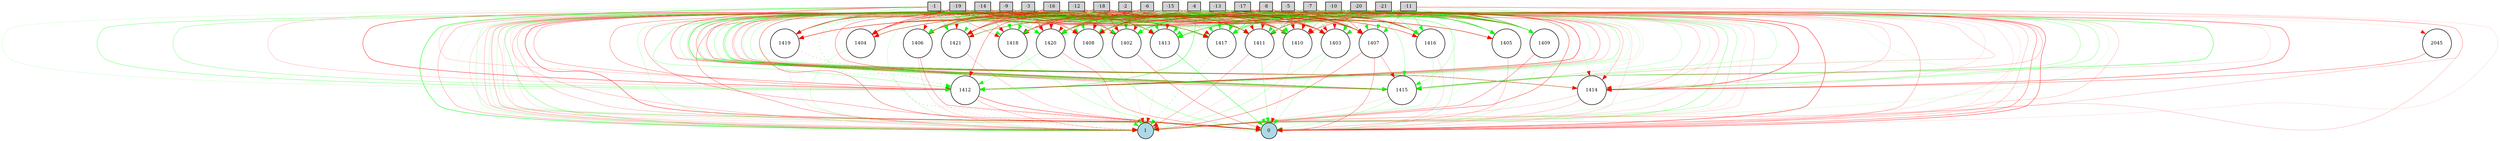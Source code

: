 digraph {
	node [fontsize=9 height=0.2 shape=circle width=0.2]
	-1 [fillcolor=lightgray shape=box style=filled]
	-2 [fillcolor=lightgray shape=box style=filled]
	-3 [fillcolor=lightgray shape=box style=filled]
	-4 [fillcolor=lightgray shape=box style=filled]
	-5 [fillcolor=lightgray shape=box style=filled]
	-6 [fillcolor=lightgray shape=box style=filled]
	-7 [fillcolor=lightgray shape=box style=filled]
	-8 [fillcolor=lightgray shape=box style=filled]
	-9 [fillcolor=lightgray shape=box style=filled]
	-10 [fillcolor=lightgray shape=box style=filled]
	-11 [fillcolor=lightgray shape=box style=filled]
	-12 [fillcolor=lightgray shape=box style=filled]
	-13 [fillcolor=lightgray shape=box style=filled]
	-14 [fillcolor=lightgray shape=box style=filled]
	-15 [fillcolor=lightgray shape=box style=filled]
	-16 [fillcolor=lightgray shape=box style=filled]
	-17 [fillcolor=lightgray shape=box style=filled]
	-18 [fillcolor=lightgray shape=box style=filled]
	-19 [fillcolor=lightgray shape=box style=filled]
	-20 [fillcolor=lightgray shape=box style=filled]
	-21 [fillcolor=lightgray shape=box style=filled]
	0 [fillcolor=lightblue style=filled]
	1 [fillcolor=lightblue style=filled]
	1408 [fillcolor=white style=filled]
	1409 [fillcolor=white style=filled]
	1410 [fillcolor=white style=filled]
	1411 [fillcolor=white style=filled]
	1412 [fillcolor=white style=filled]
	1413 [fillcolor=white style=filled]
	1414 [fillcolor=white style=filled]
	1415 [fillcolor=white style=filled]
	1416 [fillcolor=white style=filled]
	1417 [fillcolor=white style=filled]
	1418 [fillcolor=white style=filled]
	1419 [fillcolor=white style=filled]
	1420 [fillcolor=white style=filled]
	1421 [fillcolor=white style=filled]
	2045 [fillcolor=white style=filled]
	1402 [fillcolor=white style=filled]
	1403 [fillcolor=white style=filled]
	1404 [fillcolor=white style=filled]
	1405 [fillcolor=white style=filled]
	1406 [fillcolor=white style=filled]
	1407 [fillcolor=white style=filled]
	-1 -> 1402 [color=green penwidth=0.1460856585675352 style=solid]
	-1 -> 1403 [color=green penwidth=0.20074859669048234 style=solid]
	-1 -> 1404 [color=red penwidth=0.17545739274876723 style=dotted]
	-1 -> 1406 [color=red penwidth=0.3382634258870145 style=solid]
	-1 -> 1407 [color=red penwidth=0.28544954536885214 style=solid]
	-1 -> 1408 [color=green penwidth=0.4125626488133646 style=solid]
	-1 -> 1410 [color=green penwidth=0.14309158892523044 style=solid]
	-1 -> 1411 [color=green penwidth=0.6662777010940217 style=solid]
	-1 -> 1412 [color=green penwidth=0.1555817406855778 style=solid]
	-1 -> 1413 [color=green penwidth=0.3546281291301788 style=solid]
	-1 -> 1414 [color=red penwidth=0.2112093713605533 style=solid]
	-1 -> 1415 [color=red penwidth=0.5288983360519512 style=solid]
	-1 -> 1416 [color=red penwidth=0.3134155638028441 style=solid]
	-1 -> 1417 [color=green penwidth=0.671866480721605 style=solid]
	-1 -> 1418 [color=red penwidth=0.365386762998138 style=solid]
	-1 -> 1419 [color=green penwidth=0.38355781364525243 style=solid]
	-1 -> 1420 [color=green penwidth=0.3194458347994652 style=solid]
	-1 -> 1421 [color=green penwidth=0.44990444484241665 style=solid]
	-2 -> 1402 [color=green penwidth=0.5145409728798541 style=solid]
	-2 -> 1403 [color=red penwidth=0.22170182504871974 style=solid]
	-2 -> 1404 [color=red penwidth=0.11890189380578847 style=solid]
	-2 -> 1405 [color=green penwidth=0.26368265094251786 style=solid]
	-2 -> 1406 [color=green penwidth=0.4525283995186409 style=solid]
	-2 -> 1407 [color=red penwidth=0.21003642966165387 style=solid]
	-2 -> 1408 [color=green penwidth=0.13696998871382873 style=solid]
	-2 -> 1409 [color=red penwidth=0.2539147047729653 style=solid]
	-2 -> 1410 [color=red penwidth=0.12674058738668637 style=solid]
	-2 -> 1411 [color=red penwidth=0.47151829644827237 style=solid]
	-2 -> 1412 [color=green penwidth=0.3544828299110736 style=solid]
	-2 -> 1413 [color=green penwidth=0.23851583223228065 style=dotted]
	-2 -> 1414 [color=green penwidth=0.2776653322205364 style=solid]
	-2 -> 1415 [color=green penwidth=0.2519381126861605 style=solid]
	-2 -> 1416 [color=red penwidth=0.35341045629330137 style=solid]
	-2 -> 1417 [color=green penwidth=0.27440168774641527 style=dotted]
	-2 -> 1418 [color=red penwidth=0.1261390442814014 style=solid]
	-2 -> 1419 [color=red penwidth=0.30253249018258543 style=solid]
	-2 -> 1420 [color=green penwidth=0.1943018328028031 style=solid]
	-2 -> 1421 [color=green penwidth=0.5030631554811832 style=solid]
	-3 -> 1402 [color=red penwidth=0.26812056679071106 style=solid]
	-3 -> 1403 [color=red penwidth=0.2120537238984142 style=solid]
	-3 -> 1404 [color=green penwidth=0.12316020711888348 style=solid]
	-3 -> 1405 [color=green penwidth=0.6303367479111276 style=solid]
	-3 -> 1406 [color=green penwidth=0.10663346056168325 style=solid]
	-3 -> 1407 [color=green penwidth=0.4877012874035419 style=solid]
	-3 -> 1408 [color=red penwidth=0.1953923086550014 style=solid]
	-3 -> 1409 [color=green penwidth=0.4014504192723338 style=solid]
	-3 -> 1410 [color=red penwidth=0.3022229338363672 style=solid]
	-3 -> 1411 [color=red penwidth=0.2310818964536013 style=solid]
	-3 -> 1412 [color=red penwidth=0.6600163584238912 style=solid]
	-3 -> 1413 [color=green penwidth=0.26871180479479784 style=solid]
	-3 -> 1414 [color=green penwidth=0.5896512633488269 style=solid]
	-3 -> 1415 [color=red penwidth=0.5386893038967039 style=solid]
	-3 -> 1416 [color=green penwidth=0.25713154822758066 style=solid]
	-3 -> 1417 [color=red penwidth=0.5264562901350519 style=solid]
	-3 -> 1418 [color=green penwidth=0.5491887300053434 style=solid]
	-3 -> 1419 [color=red penwidth=0.18233227102570732 style=solid]
	-3 -> 1420 [color=red penwidth=0.5771903935072331 style=solid]
	-3 -> 1421 [color=red penwidth=0.2984685834285754 style=solid]
	-4 -> 1402 [color=green penwidth=0.262901624607801 style=solid]
	-4 -> 1403 [color=green penwidth=0.512344661141656 style=solid]
	-4 -> 1404 [color=red penwidth=0.20812424441564986 style=solid]
	-4 -> 1405 [color=red penwidth=0.10473500560686144 style=solid]
	-4 -> 1406 [color=red penwidth=0.2774706792920262 style=solid]
	-4 -> 1407 [color=green penwidth=0.3102642499854934 style=solid]
	-4 -> 1408 [color=green penwidth=0.3120744501595145 style=solid]
	-4 -> 1409 [color=red penwidth=0.15814659759398575 style=solid]
	-4 -> 1410 [color=red penwidth=0.19878937989997103 style=solid]
	-4 -> 1411 [color=red penwidth=0.29242677577493603 style=solid]
	-4 -> 1412 [color=green penwidth=0.6025758095609027 style=solid]
	-4 -> 1413 [color=green penwidth=0.365024947547011 style=solid]
	-4 -> 1414 [color=red penwidth=0.3062813362482568 style=solid]
	-4 -> 1415 [color=green penwidth=0.3158356763981607 style=solid]
	-4 -> 1416 [color=green penwidth=0.5167421830311134 style=solid]
	-4 -> 1417 [color=green penwidth=0.24928320853084107 style=solid]
	-4 -> 1418 [color=red penwidth=0.32935937149207467 style=solid]
	-4 -> 1419 [color=red penwidth=0.25032722827535514 style=solid]
	-4 -> 1420 [color=green penwidth=0.4658007668985913 style=solid]
	-4 -> 1421 [color=green penwidth=0.41572487491425014 style=solid]
	-5 -> 1402 [color=green penwidth=0.45114651489150215 style=solid]
	-5 -> 1403 [color=green penwidth=0.16070535480283282 style=solid]
	-5 -> 1404 [color=green penwidth=0.27112379071369486 style=solid]
	-5 -> 1405 [color=green penwidth=0.36470112806993493 style=solid]
	-5 -> 1406 [color=red penwidth=0.3565355123473425 style=solid]
	-5 -> 1407 [color=red penwidth=0.1656100663618033 style=solid]
	-5 -> 1408 [color=green penwidth=0.17725539222917586 style=solid]
	-5 -> 1409 [color=red penwidth=0.593462415946858 style=solid]
	-5 -> 1410 [color=red penwidth=0.4944365426323959 style=solid]
	-5 -> 1411 [color=green penwidth=0.2875421383279581 style=solid]
	-5 -> 1412 [color=green penwidth=0.2139272035462494 style=solid]
	-5 -> 1413 [color=green penwidth=0.10661068187981025 style=solid]
	-5 -> 1414 [color=red penwidth=0.2468490385480315 style=solid]
	-5 -> 1415 [color=green penwidth=0.262318324270295 style=solid]
	-5 -> 1416 [color=red penwidth=0.6258450665506615 style=solid]
	-5 -> 1417 [color=green penwidth=0.34029097802013136 style=solid]
	-5 -> 1418 [color=red penwidth=0.14426628092725666 style=solid]
	-5 -> 1419 [color=red penwidth=0.1478108707281759 style=solid]
	-5 -> 1420 [color=green penwidth=0.4701830183093241 style=solid]
	-5 -> 1421 [color=red penwidth=0.3843474233719686 style=solid]
	-6 -> 1402 [color=red penwidth=0.2543139352215963 style=solid]
	-6 -> 1403 [color=red penwidth=0.42356162592951974 style=solid]
	-6 -> 1404 [color=red penwidth=0.2978086483104885 style=solid]
	-6 -> 1405 [color=green penwidth=0.13574186817660772 style=solid]
	-6 -> 1406 [color=green penwidth=0.14650402713355506 style=solid]
	-6 -> 1407 [color=green penwidth=0.19007051713011403 style=solid]
	-6 -> 1408 [color=green penwidth=0.2221860248008311 style=solid]
	-6 -> 1409 [color=green penwidth=0.42577677653718315 style=solid]
	-6 -> 1410 [color=green penwidth=0.21026742374027285 style=solid]
	-6 -> 1411 [color=green penwidth=0.2241265597659436 style=solid]
	-6 -> 1412 [color=green penwidth=0.6348299548537368 style=dotted]
	-6 -> 1413 [color=green penwidth=0.20403611384455703 style=solid]
	-6 -> 1415 [color=red penwidth=0.5143578983425603 style=solid]
	-6 -> 1416 [color=red penwidth=0.2463667764881595 style=solid]
	-6 -> 1417 [color=green penwidth=0.11152989634188824 style=solid]
	-6 -> 1418 [color=green penwidth=0.156110656245792 style=solid]
	-6 -> 1419 [color=green penwidth=0.19508755708677267 style=solid]
	-6 -> 1420 [color=red penwidth=0.8119912732596647 style=solid]
	-6 -> 1421 [color=red penwidth=0.4913900499171503 style=solid]
	-7 -> 1402 [color=green penwidth=0.4226952531695306 style=solid]
	-7 -> 1403 [color=red penwidth=0.24414030983983812 style=solid]
	-7 -> 1404 [color=red penwidth=0.14930096241542887 style=solid]
	-7 -> 1405 [color=green penwidth=0.27036200575644137 style=solid]
	-7 -> 1406 [color=green penwidth=0.14495066409805799 style=solid]
	-7 -> 1407 [color=red penwidth=0.30064207103514284 style=solid]
	-7 -> 1408 [color=red penwidth=0.20117779010052167 style=solid]
	-7 -> 1409 [color=green penwidth=0.19160428075974645 style=solid]
	-7 -> 1410 [color=red penwidth=0.4256938778557001 style=solid]
	-7 -> 1411 [color=red penwidth=0.4720508512578645 style=solid]
	-7 -> 1412 [color=red penwidth=0.4445877043839279 style=solid]
	-7 -> 1413 [color=green penwidth=0.1271164714274617 style=solid]
	-7 -> 1414 [color=red penwidth=0.15087308900931792 style=solid]
	-7 -> 1415 [color=green penwidth=0.10387301533955805 style=solid]
	-7 -> 1416 [color=red penwidth=0.41124235624875516 style=solid]
	-7 -> 1417 [color=green penwidth=0.20746007223326685 style=solid]
	-7 -> 1418 [color=red penwidth=0.36923700684403715 style=solid]
	-7 -> 1419 [color=green penwidth=0.15976624739003792 style=solid]
	-7 -> 1420 [color=red penwidth=0.10456309610576933 style=solid]
	-7 -> 1421 [color=green penwidth=0.24963077496397046 style=solid]
	-8 -> 1402 [color=red penwidth=0.20684925116196468 style=solid]
	-8 -> 1403 [color=green penwidth=0.1605092584839795 style=solid]
	-8 -> 1404 [color=green penwidth=0.4593942864893428 style=solid]
	-8 -> 1405 [color=green penwidth=0.4547183936026906 style=solid]
	-8 -> 1406 [color=red penwidth=0.7134891147568649 style=solid]
	-8 -> 1407 [color=red penwidth=0.5287604275231896 style=solid]
	-8 -> 1408 [color=green penwidth=0.11744891628047727 style=solid]
	-8 -> 1409 [color=red penwidth=0.59717951460622 style=solid]
	-8 -> 1410 [color=green penwidth=0.32517740220622915 style=solid]
	-8 -> 1411 [color=red penwidth=0.13826085905773483 style=solid]
	-8 -> 1412 [color=red penwidth=0.7538116165881781 style=solid]
	-8 -> 1413 [color=green penwidth=0.3095564231221182 style=solid]
	-8 -> 1414 [color=red penwidth=0.7236573824727791 style=solid]
	-8 -> 1415 [color=green penwidth=0.23314457166838395 style=solid]
	-8 -> 1416 [color=green penwidth=0.3265849458271899 style=solid]
	-8 -> 1417 [color=green penwidth=0.7145579025550558 style=solid]
	-8 -> 1418 [color=red penwidth=0.13895442161015586 style=solid]
	-8 -> 1419 [color=red penwidth=0.33981078268415976 style=solid]
	-8 -> 1420 [color=red penwidth=0.15624940119482036 style=solid]
	-8 -> 1421 [color=red penwidth=0.5869397887344935 style=dotted]
	-9 -> 1402 [color=green penwidth=0.2013113878772234 style=solid]
	-9 -> 1403 [color=green penwidth=0.34199975775930613 style=solid]
	-9 -> 1404 [color=red penwidth=0.23079064539851266 style=solid]
	-9 -> 1405 [color=green penwidth=0.258581585085216 style=solid]
	-9 -> 1406 [color=red penwidth=0.21994956893740802 style=solid]
	-9 -> 1407 [color=red penwidth=0.2926272483222663 style=solid]
	-9 -> 1408 [color=red penwidth=0.2599466150963585 style=solid]
	-9 -> 1409 [color=green penwidth=0.2246606029149511 style=solid]
	-9 -> 1410 [color=green penwidth=0.34423022726610275 style=solid]
	-9 -> 1411 [color=red penwidth=0.5923109931487244 style=solid]
	-9 -> 1412 [color=red penwidth=0.22602760699417732 style=solid]
	-9 -> 1413 [color=green penwidth=0.4488085457281026 style=solid]
	-9 -> 1414 [color=green penwidth=0.34675159162934555 style=solid]
	-9 -> 1415 [color=green penwidth=0.26974388236662783 style=solid]
	-9 -> 1416 [color=green penwidth=0.10085345749526553 style=solid]
	-9 -> 1417 [color=red penwidth=0.20226839834969834 style=solid]
	-9 -> 1418 [color=green penwidth=0.34526190389459704 style=solid]
	-9 -> 1419 [color=green penwidth=0.518134617403704 style=solid]
	-9 -> 1420 [color=green penwidth=0.28151791697228956 style=solid]
	-9 -> 1421 [color=red penwidth=0.14997915861775307 style=solid]
	-10 -> 1402 [color=green penwidth=0.20530174506179424 style=solid]
	-10 -> 1403 [color=red penwidth=0.13464856088513946 style=solid]
	-10 -> 1404 [color=red penwidth=0.33037449796421714 style=solid]
	-10 -> 1405 [color=green penwidth=0.2700261453216467 style=solid]
	-10 -> 1406 [color=green penwidth=0.25392227743600687 style=solid]
	-10 -> 1407 [color=red penwidth=0.47307244380755675 style=solid]
	-10 -> 1408 [color=green penwidth=0.4687383356811705 style=solid]
	-10 -> 1409 [color=green penwidth=0.3848081949035992 style=solid]
	-10 -> 1410 [color=red penwidth=0.33495604519534866 style=solid]
	-10 -> 1411 [color=red penwidth=0.9085119024901438 style=dotted]
	-10 -> 1412 [color=red penwidth=0.2531555390788248 style=solid]
	-10 -> 1413 [color=green penwidth=0.519525215032431 style=solid]
	-10 -> 1414 [color=green penwidth=0.34266887513699895 style=solid]
	-10 -> 1415 [color=red penwidth=0.23006019160705396 style=solid]
	-10 -> 1416 [color=red penwidth=0.3254357894022389 style=solid]
	-10 -> 1417 [color=green penwidth=0.20319916206625283 style=solid]
	-10 -> 1418 [color=red penwidth=0.11586550289830495 style=solid]
	-10 -> 1419 [color=red penwidth=0.17949615415004583 style=solid]
	-10 -> 1420 [color=green penwidth=0.37565633990828406 style=solid]
	-10 -> 1421 [color=green penwidth=0.24153982012870692 style=solid]
	-11 -> 1402 [color=green penwidth=0.12001877439802133 style=solid]
	-11 -> 1403 [color=red penwidth=0.15580119799721548 style=solid]
	-11 -> 1404 [color=red penwidth=0.47209440466043495 style=solid]
	-11 -> 1405 [color=green penwidth=0.2982788319601345 style=solid]
	-11 -> 1406 [color=green penwidth=0.24643788350686888 style=solid]
	-11 -> 1407 [color=green penwidth=0.49125093361743144 style=solid]
	-11 -> 1408 [color=green penwidth=0.24553849634514255 style=solid]
	-11 -> 1409 [color=red penwidth=0.1181558661643838 style=solid]
	-11 -> 1410 [color=red penwidth=0.30427220799729493 style=solid]
	-11 -> 1411 [color=green penwidth=0.3841853209382732 style=solid]
	-11 -> 1412 [color=green penwidth=0.2126131265397631 style=solid]
	-11 -> 1413 [color=green penwidth=0.13381972557871372 style=solid]
	-11 -> 1414 [color=green penwidth=0.11991457456619632 style=dotted]
	-11 -> 1415 [color=red penwidth=0.1654611269506273 style=solid]
	-11 -> 1416 [color=green penwidth=0.5626939620421803 style=solid]
	-11 -> 1417 [color=green penwidth=0.36807983451535253 style=dotted]
	-11 -> 1418 [color=green penwidth=0.2925643337665032 style=solid]
	-11 -> 1419 [color=green penwidth=0.2918401624323297 style=solid]
	-11 -> 1420 [color=red penwidth=0.5489911888372833 style=solid]
	-11 -> 1421 [color=red penwidth=0.40807716875892563 style=solid]
	-12 -> 1402 [color=red penwidth=0.5424294413907509 style=solid]
	-12 -> 1403 [color=red penwidth=0.31324962334117024 style=solid]
	-12 -> 1404 [color=red penwidth=0.15903581712207004 style=solid]
	-12 -> 1405 [color=red penwidth=0.18909261902266153 style=solid]
	-12 -> 1406 [color=green penwidth=0.39235449599809147 style=solid]
	-12 -> 1407 [color=red penwidth=0.7953267270437567 style=solid]
	-12 -> 1408 [color=green penwidth=0.3155642248016447 style=solid]
	-12 -> 1409 [color=red penwidth=0.5129474853131653 style=solid]
	-12 -> 1410 [color=red penwidth=0.21594866605719887 style=solid]
	-12 -> 1411 [color=red penwidth=0.2675293864413192 style=solid]
	-12 -> 1412 [color=red penwidth=0.3921719888789329 style=solid]
	-12 -> 1413 [color=green penwidth=0.3491199243703855 style=solid]
	-12 -> 1414 [color=red penwidth=0.3294317833271758 style=solid]
	-12 -> 1415 [color=green penwidth=0.5352026234901388 style=solid]
	-12 -> 1416 [color=red penwidth=0.11088782053783286 style=solid]
	-12 -> 1417 [color=green penwidth=0.5482473277234654 style=solid]
	-12 -> 1418 [color=red penwidth=0.7145455468328253 style=dotted]
	-12 -> 1419 [color=green penwidth=0.4843458009949746 style=solid]
	-12 -> 1420 [color=red penwidth=0.18543666737468273 style=solid]
	-12 -> 1421 [color=green penwidth=0.21871857074743084 style=solid]
	-13 -> 1402 [color=green penwidth=0.13437433517535752 style=solid]
	-13 -> 1403 [color=green penwidth=0.17529702017550292 style=solid]
	-13 -> 1404 [color=green penwidth=0.46555798120798175 style=solid]
	-13 -> 1405 [color=green penwidth=0.26636240433371916 style=dotted]
	-13 -> 1406 [color=green penwidth=0.20642373410217035 style=solid]
	-13 -> 1407 [color=green penwidth=0.737938131285934 style=solid]
	-13 -> 1408 [color=green penwidth=0.5683907539820039 style=solid]
	-13 -> 1409 [color=red penwidth=0.38623846885953406 style=solid]
	-13 -> 1410 [color=red penwidth=0.573809098311738 style=solid]
	-13 -> 1411 [color=red penwidth=0.1511159175089432 style=solid]
	-13 -> 1413 [color=green penwidth=0.2449598904055472 style=solid]
	-13 -> 1414 [color=red penwidth=0.2607325870544197 style=solid]
	-13 -> 1415 [color=green penwidth=0.14106225441132436 style=solid]
	-13 -> 1416 [color=red penwidth=0.4299368047894746 style=solid]
	-13 -> 1417 [color=green penwidth=0.1994304908232289 style=solid]
	-13 -> 1418 [color=red penwidth=0.1538256900822339 style=solid]
	-13 -> 1419 [color=green penwidth=0.4903117678840119 style=solid]
	-13 -> 1420 [color=green penwidth=0.13285446913988094 style=solid]
	-13 -> 1421 [color=red penwidth=0.25776319313691987 style=solid]
	-14 -> 1402 [color=green penwidth=0.14509039891454995 style=solid]
	-14 -> 1403 [color=red penwidth=0.5093730061888759 style=solid]
	-14 -> 1404 [color=red penwidth=0.11285927701119361 style=solid]
	-14 -> 1405 [color=red penwidth=0.5532995971696336 style=solid]
	-14 -> 1406 [color=red penwidth=0.3439344989127196 style=solid]
	-14 -> 1407 [color=red penwidth=0.4586080302599215 style=solid]
	-14 -> 1408 [color=green penwidth=0.1117709417834783 style=solid]
	-14 -> 1409 [color=green penwidth=0.8554101349958173 style=solid]
	-14 -> 1410 [color=red penwidth=0.36238492201185246 style=solid]
	-14 -> 1411 [color=red penwidth=0.43189901000476083 style=solid]
	-14 -> 1412 [color=green penwidth=0.37789303252027984 style=solid]
	-14 -> 1413 [color=red penwidth=0.1207936872116323 style=solid]
	-14 -> 1414 [color=green penwidth=0.1849299032857875 style=solid]
	-14 -> 1415 [color=green penwidth=0.9102031875725555 style=solid]
	-14 -> 1416 [color=green penwidth=0.2544061181244982 style=solid]
	-14 -> 1417 [color=red penwidth=0.19481672417020404 style=solid]
	-14 -> 1418 [color=red penwidth=0.4696204901454373 style=solid]
	-14 -> 1419 [color=red penwidth=0.270884622060129 style=solid]
	-14 -> 1420 [color=green penwidth=0.2612134360566507 style=solid]
	-14 -> 1421 [color=green penwidth=0.250129758781822 style=solid]
	-15 -> 1402 [color=green penwidth=0.2143552451301995 style=solid]
	-15 -> 1403 [color=red penwidth=0.3772455717583544 style=solid]
	-15 -> 1404 [color=green penwidth=0.119074488753937 style=solid]
	-15 -> 1405 [color=green penwidth=0.252552822095811 style=solid]
	-15 -> 1406 [color=green penwidth=0.22832291967887888 style=solid]
	-15 -> 1407 [color=red penwidth=0.1918509693501162 style=solid]
	-15 -> 1408 [color=red penwidth=0.5648603305552978 style=solid]
	-15 -> 1409 [color=green penwidth=0.28482702093303935 style=solid]
	-15 -> 1410 [color=red penwidth=0.2106959273890913 style=solid]
	-15 -> 1411 [color=green penwidth=0.3620798616306059 style=solid]
	-15 -> 1412 [color=red penwidth=0.5474620896244999 style=solid]
	-15 -> 1413 [color=red penwidth=0.17957085141219145 style=dotted]
	-15 -> 1414 [color=red penwidth=0.10898847695438026 style=solid]
	-15 -> 1415 [color=green penwidth=0.3479623534801076 style=solid]
	-15 -> 1416 [color=green penwidth=0.2868449648903212 style=solid]
	-15 -> 1417 [color=red penwidth=0.26167049120740726 style=solid]
	-15 -> 1418 [color=red penwidth=0.20274207975457054 style=solid]
	-15 -> 1419 [color=red penwidth=0.30854238703779596 style=solid]
	-15 -> 1420 [color=green penwidth=0.1055348144319055 style=solid]
	-15 -> 1421 [color=green penwidth=0.31076973311203104 style=solid]
	-16 -> 1402 [color=red penwidth=0.3604447077410583 style=solid]
	-16 -> 1403 [color=red penwidth=0.13903975714830186 style=solid]
	-16 -> 1404 [color=red penwidth=0.19229264984565272 style=dotted]
	-16 -> 1405 [color=green penwidth=0.3518580710500836 style=solid]
	-16 -> 1406 [color=red penwidth=0.7793227097675804 style=solid]
	-16 -> 1407 [color=red penwidth=0.11803615295438957 style=solid]
	-16 -> 1408 [color=green penwidth=0.3720086669372933 style=dotted]
	-16 -> 1409 [color=green penwidth=0.18257157405330504 style=solid]
	-16 -> 1410 [color=red penwidth=0.4006536182754119 style=solid]
	-16 -> 1411 [color=green penwidth=0.4720636466540922 style=solid]
	-16 -> 1412 [color=red penwidth=0.21357150408088738 style=solid]
	-16 -> 1413 [color=red penwidth=0.12651179976139995 style=solid]
	-16 -> 1414 [color=red penwidth=0.3649535504454443 style=solid]
	-16 -> 1415 [color=green penwidth=0.10270209767650773 style=solid]
	-16 -> 1416 [color=red penwidth=0.1368620341710894 style=solid]
	-16 -> 1417 [color=green penwidth=0.18898653262380888 style=solid]
	-16 -> 1418 [color=red penwidth=0.1317091576428375 style=solid]
	-16 -> 1419 [color=red penwidth=0.18266102775829762 style=solid]
	-16 -> 1420 [color=red penwidth=0.5972167530753854 style=dotted]
	-16 -> 1421 [color=red penwidth=0.74946876077503 style=solid]
	-17 -> 1402 [color=green penwidth=0.2170467686312252 style=solid]
	-17 -> 1403 [color=red penwidth=0.3137290298882003 style=solid]
	-17 -> 1404 [color=green penwidth=0.23683037732598056 style=solid]
	-17 -> 1405 [color=red penwidth=0.20917340421913128 style=solid]
	-17 -> 1406 [color=green penwidth=0.21249587761521033 style=solid]
	-17 -> 1407 [color=red penwidth=0.2399903116345594 style=solid]
	-17 -> 1408 [color=green penwidth=0.6545876234689189 style=solid]
	-17 -> 1409 [color=green penwidth=0.2305484421362547 style=solid]
	-17 -> 1410 [color=red penwidth=0.19924402497333135 style=solid]
	-17 -> 1411 [color=red penwidth=0.17760298445694805 style=solid]
	-17 -> 1412 [color=green penwidth=0.2061648742454825 style=dotted]
	-17 -> 1413 [color=green penwidth=0.18626355188731236 style=solid]
	-17 -> 1414 [color=red penwidth=0.15691850227734172 style=solid]
	-17 -> 1415 [color=red penwidth=0.10288381189075607 style=solid]
	-17 -> 1416 [color=red penwidth=0.36314735071950344 style=solid]
	-17 -> 1417 [color=green penwidth=0.16769296839485293 style=solid]
	-17 -> 1418 [color=red penwidth=0.2501204864221941 style=solid]
	-17 -> 1419 [color=red penwidth=0.7029051525394006 style=solid]
	-17 -> 1420 [color=green penwidth=0.5048298686025694 style=solid]
	-17 -> 1421 [color=green penwidth=0.10297463298076226 style=solid]
	-18 -> 1402 [color=red penwidth=0.5434761701380213 style=solid]
	-18 -> 1403 [color=red penwidth=0.9304790558491121 style=solid]
	-18 -> 1404 [color=red penwidth=0.66605468993947 style=dotted]
	-18 -> 1405 [color=red penwidth=0.41649598425887335 style=solid]
	-18 -> 1406 [color=green penwidth=0.11742858169542843 style=solid]
	-18 -> 1407 [color=red penwidth=0.11964966538150187 style=dotted]
	-18 -> 1408 [color=red penwidth=0.5112051104500955 style=solid]
	-18 -> 1409 [color=red penwidth=0.2822917520368673 style=solid]
	-18 -> 1410 [color=red penwidth=0.1293417790248681 style=solid]
	-18 -> 1411 [color=red penwidth=0.23453690146117318 style=solid]
	-18 -> 1412 [color=red penwidth=0.43286724650022446 style=solid]
	-18 -> 1413 [color=red penwidth=0.21356609464938958 style=solid]
	-18 -> 1414 [color=green penwidth=0.2963213962502208 style=solid]
	-18 -> 1415 [color=red penwidth=0.33810780100622645 style=solid]
	-18 -> 1416 [color=red penwidth=0.1901123443990213 style=solid]
	-18 -> 1417 [color=red penwidth=0.16175525547372788 style=solid]
	-18 -> 1418 [color=red penwidth=0.3745323106052705 style=solid]
	-18 -> 1419 [color=red penwidth=0.10606773679781306 style=solid]
	-18 -> 1420 [color=green penwidth=0.25745433200489753 style=solid]
	-18 -> 1421 [color=red penwidth=0.30073892121746054 style=solid]
	-19 -> 1402 [color=green penwidth=0.13005749546514758 style=solid]
	-19 -> 1403 [color=red penwidth=0.5262449822875218 style=solid]
	-19 -> 1404 [color=red penwidth=0.7908760708420975 style=solid]
	-19 -> 1405 [color=red penwidth=0.4960056094865609 style=solid]
	-19 -> 1406 [color=green penwidth=0.164085133599017 style=solid]
	-19 -> 1407 [color=red penwidth=0.11264341139852545 style=solid]
	-19 -> 1408 [color=red penwidth=0.3650803767677643 style=solid]
	-19 -> 1409 [color=green penwidth=0.5885861258798385 style=solid]
	-19 -> 1410 [color=green penwidth=0.42142492906452445 style=solid]
	-19 -> 1411 [color=red penwidth=0.3522708275380667 style=solid]
	-19 -> 1412 [color=green penwidth=0.426104348160825 style=solid]
	-19 -> 1413 [color=red penwidth=0.3123708890434116 style=solid]
	-19 -> 1414 [color=red penwidth=0.43790454713204263 style=solid]
	-19 -> 1415 [color=green penwidth=0.2631279549675759 style=solid]
	-19 -> 1416 [color=red penwidth=0.4085869591432215 style=solid]
	-19 -> 1417 [color=red penwidth=0.5263869217079871 style=dotted]
	-19 -> 1418 [color=green penwidth=0.12897866605860195 style=solid]
	-19 -> 1419 [color=red penwidth=0.716840847117972 style=solid]
	-19 -> 1420 [color=green penwidth=0.263286154473292 style=solid]
	-19 -> 1421 [color=red penwidth=0.10267977662277351 style=solid]
	-20 -> 1402 [color=green penwidth=0.2676322779821151 style=solid]
	-20 -> 1403 [color=green penwidth=0.5753530700963305 style=solid]
	-20 -> 1404 [color=red penwidth=0.3596436006055227 style=solid]
	-20 -> 1405 [color=green penwidth=0.42043083255836233 style=solid]
	-20 -> 1406 [color=green penwidth=0.16442089959132283 style=solid]
	-20 -> 1407 [color=green penwidth=0.4457699515595629 style=solid]
	-20 -> 1408 [color=red penwidth=0.37926858526776785 style=solid]
	-20 -> 1409 [color=green penwidth=0.37051311923465047 style=solid]
	-20 -> 1410 [color=green penwidth=0.4175920978649019 style=solid]
	-20 -> 1411 [color=red penwidth=0.49232668147272907 style=solid]
	-20 -> 1412 [color=green penwidth=0.3917668081652155 style=solid]
	-20 -> 1413 [color=red penwidth=0.31184567824719434 style=solid]
	-20 -> 1414 [color=green penwidth=0.3629822877690754 style=solid]
	-20 -> 1415 [color=red penwidth=0.28595806534934115 style=solid]
	-20 -> 1416 [color=green penwidth=0.20659870725354873 style=solid]
	-20 -> 1417 [color=green penwidth=0.40267755940408 style=solid]
	-20 -> 1418 [color=red penwidth=0.49827385522704415 style=solid]
	-20 -> 1419 [color=red penwidth=0.2511781167902314 style=solid]
	-20 -> 1420 [color=red penwidth=0.2512286432854905 style=solid]
	-20 -> 1421 [color=green penwidth=0.49012714193562434 style=solid]
	-21 -> 1402 [color=green penwidth=0.37269278334857603 style=solid]
	-21 -> 1403 [color=green penwidth=0.2020100392779498 style=solid]
	-21 -> 1404 [color=red penwidth=0.3856114122541734 style=solid]
	-21 -> 1405 [color=green penwidth=0.3310080007402 style=solid]
	-21 -> 1406 [color=green penwidth=0.11972083326734022 style=solid]
	-21 -> 1407 [color=green penwidth=0.1893430848569732 style=solid]
	-21 -> 1408 [color=red penwidth=0.11167942401020264 style=solid]
	-21 -> 1409 [color=green penwidth=0.1428038181115655 style=solid]
	-21 -> 1410 [color=red penwidth=0.4160724352898011 style=solid]
	-21 -> 1411 [color=green penwidth=0.3258002950820809 style=solid]
	-21 -> 1412 [color=green penwidth=0.17049671426759055 style=solid]
	-21 -> 1413 [color=green penwidth=0.2903598576592755 style=solid]
	-21 -> 1414 [color=red penwidth=0.5845035532565233 style=solid]
	-21 -> 1415 [color=green penwidth=0.6269086596204867 style=solid]
	-21 -> 1416 [color=green penwidth=0.40271136983352473 style=solid]
	-21 -> 1417 [color=green penwidth=0.2963678560896763 style=solid]
	-21 -> 1418 [color=green penwidth=0.11047965423210633 style=solid]
	-21 -> 1420 [color=green penwidth=0.2567939945691605 style=solid]
	-21 -> 1421 [color=red penwidth=0.16196444498869655 style=solid]
	1402 -> 0 [color=red penwidth=0.4618876813368683 style=solid]
	1402 -> 1 [color=red penwidth=0.1051077347505649 style=solid]
	1403 -> 0 [color=green penwidth=0.27657995632621457 style=solid]
	1403 -> 1 [color=green penwidth=0.29035726522625543 style=solid]
	1404 -> 1 [color=green penwidth=0.23174401464484085 style=solid]
	1405 -> 0 [color=red penwidth=0.3074851030914486 style=solid]
	1405 -> 1 [color=green penwidth=0.11407032444341604 style=solid]
	1406 -> 0 [color=red penwidth=0.4647447235394443 style=solid]
	1406 -> 1 [color=red penwidth=0.18746681787582772 style=solid]
	1407 -> 0 [color=red penwidth=0.4419425394850536 style=solid]
	1407 -> 1 [color=red penwidth=0.5024900579562728 style=solid]
	1408 -> 0 [color=green penwidth=0.3621707138758876 style=solid]
	1408 -> 1 [color=green penwidth=0.15785137399952598 style=solid]
	1409 -> 0 [color=green penwidth=0.2225129484463643 style=solid]
	1409 -> 1 [color=red penwidth=0.4774702583614914 style=solid]
	1410 -> 0 [color=red penwidth=0.1607569839720882 style=solid]
	1410 -> 1 [color=red penwidth=0.11875875778055829 style=solid]
	1411 -> 0 [color=green penwidth=0.3599715337718289 style=solid]
	1411 -> 1 [color=red penwidth=0.3476351528515591 style=solid]
	1412 -> 0 [color=red penwidth=0.625538750582112 style=solid]
	1412 -> 1 [color=red penwidth=0.3152754009392984 style=solid]
	1413 -> 0 [color=green penwidth=0.6220890677957088 style=solid]
	1413 -> 1 [color=red penwidth=0.10881250151065987 style=solid]
	1414 -> 0 [color=red penwidth=0.2593384595652458 style=solid]
	1414 -> 1 [color=red penwidth=0.21999357860886032 style=solid]
	1415 -> 0 [color=green penwidth=0.26116846048514336 style=solid]
	1415 -> 1 [color=red penwidth=0.14388590526908823 style=solid]
	1416 -> 0 [color=red penwidth=0.18760097049763472 style=solid]
	1416 -> 1 [color=green penwidth=0.2754355968421671 style=solid]
	1417 -> 0 [color=green penwidth=0.11029689097838705 style=solid]
	1417 -> 1 [color=green penwidth=0.6593130686700418 style=dotted]
	1418 -> 0 [color=green penwidth=0.2764009240288787 style=solid]
	1418 -> 1 [color=red penwidth=0.11890117781471046 style=dotted]
	1419 -> 0 [color=red penwidth=0.3690629712728263 style=dotted]
	1419 -> 1 [color=red penwidth=0.13140660459586856 style=solid]
	1420 -> 0 [color=red penwidth=0.41379175477924124 style=solid]
	1420 -> 1 [color=green penwidth=0.20204816136762674 style=solid]
	1421 -> 0 [color=red penwidth=0.25728410919665623 style=solid]
	1421 -> 1 [color=red penwidth=0.30770786303650144 style=dotted]
	-1 -> 0 [color=red penwidth=0.18996075586117328 style=solid]
	-1 -> 1 [color=green penwidth=0.7886835122316777 style=solid]
	-2 -> 0 [color=red penwidth=0.4075432654844454 style=solid]
	-2 -> 1 [color=red penwidth=0.29046416362778427 style=solid]
	-3 -> 0 [color=red penwidth=0.14904375306969134 style=solid]
	-3 -> 1 [color=red penwidth=0.2756223533133031 style=solid]
	-4 -> 0 [color=red penwidth=0.17922431087312973 style=solid]
	-4 -> 1 [color=red penwidth=0.5546541036750252 style=solid]
	-5 -> 0 [color=red penwidth=0.13308432363309508 style=solid]
	-5 -> 1 [color=green penwidth=0.3217329018005427 style=solid]
	-6 -> 0 [color=red penwidth=0.5219759567598864 style=solid]
	-6 -> 1 [color=red penwidth=0.4336481252249633 style=solid]
	-7 -> 0 [color=red penwidth=0.26235490975505116 style=solid]
	-7 -> 1 [color=red penwidth=0.10745861199222843 style=solid]
	-8 -> 0 [color=red penwidth=0.1512634446036833 style=solid]
	-8 -> 1 [color=green penwidth=0.42844557896784063 style=solid]
	-9 -> 0 [color=red penwidth=0.12330761600873667 style=solid]
	-9 -> 1 [color=green penwidth=0.25265481832558667 style=solid]
	-10 -> 0 [color=red penwidth=0.5006249537544896 style=solid]
	-10 -> 1 [color=red penwidth=0.1949081829130601 style=solid]
	-11 -> 0 [color=red penwidth=0.11641930372474785 style=solid]
	-11 -> 1 [color=red penwidth=0.2522054140570935 style=solid]
	-12 -> 0 [color=red penwidth=0.6729932417359195 style=solid]
	-12 -> 1 [color=red penwidth=0.25078180002924877 style=solid]
	-13 -> 0 [color=red penwidth=0.6918885465905148 style=solid]
	-13 -> 1 [color=green penwidth=0.1810012269538001 style=solid]
	-14 -> 0 [color=green penwidth=0.20783000288387043 style=solid]
	-14 -> 1 [color=green penwidth=0.10060618341812458 style=solid]
	-15 -> 0 [color=green penwidth=0.28732668251306365 style=solid]
	-15 -> 1 [color=green penwidth=0.22860509744110613 style=solid]
	-16 -> 0 [color=red penwidth=0.2812986754911575 style=solid]
	-16 -> 1 [color=red penwidth=0.3858912841326815 style=solid]
	-17 -> 0 [color=red penwidth=0.3495850262983831 style=solid]
	-17 -> 1 [color=red penwidth=0.1747560761728885 style=solid]
	-18 -> 0 [color=green penwidth=0.25147391699380106 style=solid]
	-18 -> 1 [color=green penwidth=0.46737815906789526 style=solid]
	-19 -> 0 [color=green penwidth=0.21317966044768072 style=solid]
	-19 -> 1 [color=red penwidth=0.3318337793778946 style=solid]
	-20 -> 0 [color=red penwidth=0.6234440278840957 style=solid]
	-20 -> 1 [color=green penwidth=0.16738349295112892 style=solid]
	-21 -> 0 [color=red penwidth=0.23400656094699965 style=solid]
	-21 -> 1 [color=red penwidth=0.23556958272335413 style=solid]
	-11 -> 2045 [color=red penwidth=0.10173130666806371 style=solid]
	2045 -> 1414 [color=red penwidth=0.4686979677164047 style=solid]
	1420 -> 1412 [color=green penwidth=0.30630911152922735 style=solid]
	1407 -> 1415 [color=red penwidth=0.41811897490937666 style=solid]
}
